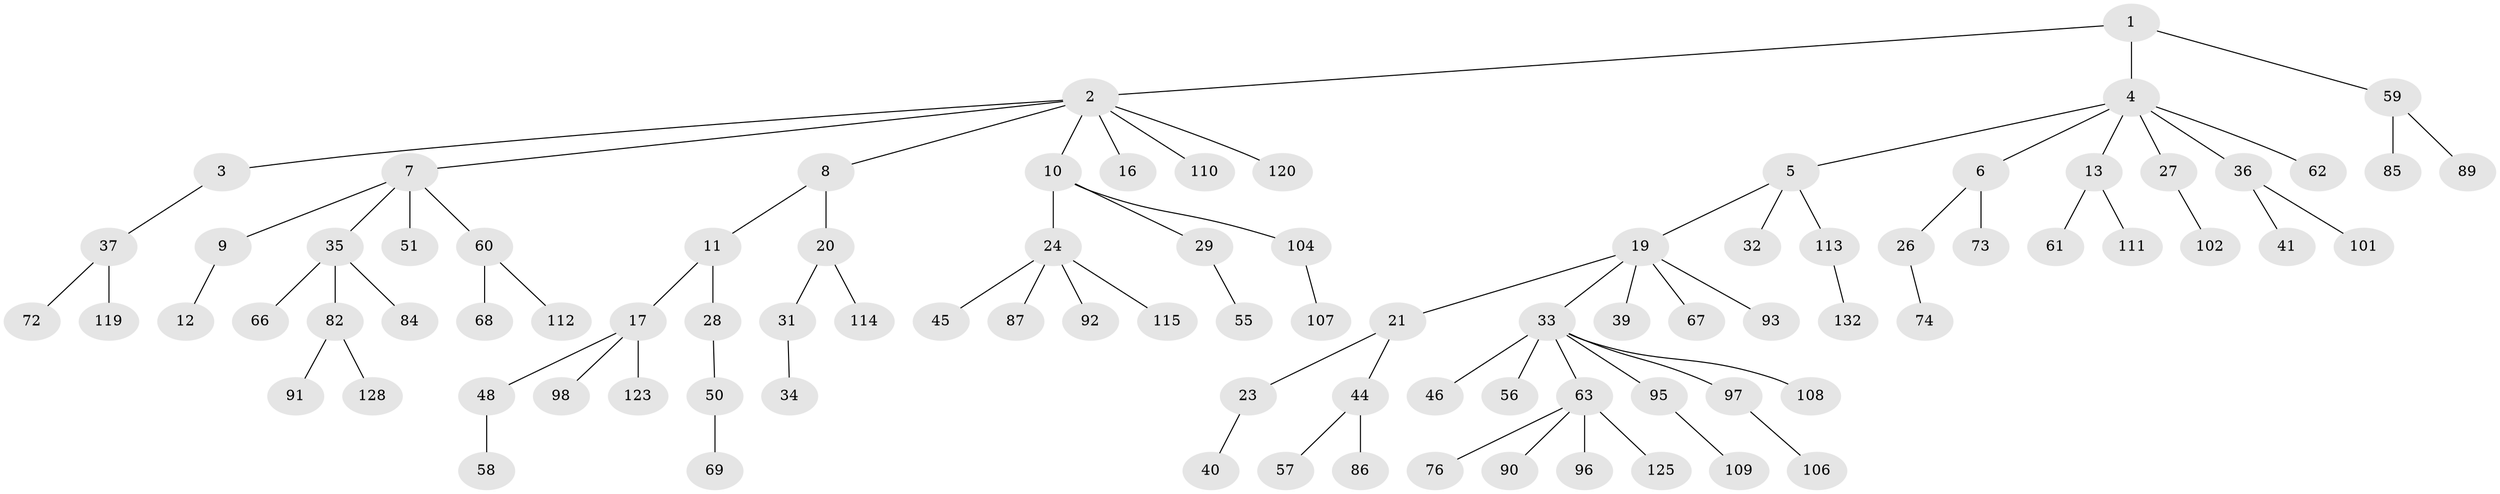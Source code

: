 // original degree distribution, {4: 0.09848484848484848, 8: 0.015151515151515152, 2: 0.2196969696969697, 6: 0.015151515151515152, 3: 0.12878787878787878, 1: 0.5151515151515151, 5: 0.007575757575757576}
// Generated by graph-tools (version 1.1) at 2025/42/03/06/25 10:42:04]
// undirected, 90 vertices, 89 edges
graph export_dot {
graph [start="1"]
  node [color=gray90,style=filled];
  1 [super="+77"];
  2 [super="+15"];
  3;
  4 [super="+25"];
  5;
  6 [super="+71"];
  7 [super="+30"];
  8 [super="+131"];
  9 [super="+70"];
  10 [super="+14"];
  11 [super="+42"];
  12;
  13 [super="+22"];
  16;
  17 [super="+18"];
  19 [super="+65"];
  20 [super="+116"];
  21 [super="+88"];
  23;
  24 [super="+43"];
  26 [super="+54"];
  27 [super="+94"];
  28;
  29 [super="+47"];
  31;
  32 [super="+78"];
  33 [super="+103"];
  34;
  35 [super="+49"];
  36 [super="+81"];
  37 [super="+38"];
  39;
  40;
  41;
  44 [super="+129"];
  45 [super="+118"];
  46 [super="+53"];
  48 [super="+100"];
  50 [super="+52"];
  51 [super="+79"];
  55 [super="+83"];
  56;
  57;
  58;
  59 [super="+105"];
  60 [super="+99"];
  61;
  62;
  63 [super="+64"];
  66;
  67 [super="+121"];
  68 [super="+75"];
  69;
  72;
  73 [super="+80"];
  74 [super="+130"];
  76;
  82 [super="+127"];
  84;
  85;
  86;
  87;
  89;
  90;
  91;
  92;
  93;
  95;
  96;
  97 [super="+126"];
  98;
  101;
  102;
  104;
  106;
  107;
  108;
  109;
  110;
  111;
  112;
  113 [super="+117"];
  114 [super="+122"];
  115;
  119;
  120;
  123 [super="+124"];
  125;
  128;
  132;
  1 -- 2;
  1 -- 4;
  1 -- 59;
  2 -- 3;
  2 -- 7;
  2 -- 8;
  2 -- 10;
  2 -- 16;
  2 -- 110;
  2 -- 120;
  3 -- 37;
  4 -- 5;
  4 -- 6;
  4 -- 13;
  4 -- 62;
  4 -- 27;
  4 -- 36;
  5 -- 19;
  5 -- 32;
  5 -- 113;
  6 -- 26;
  6 -- 73;
  7 -- 9;
  7 -- 51;
  7 -- 35;
  7 -- 60;
  8 -- 11;
  8 -- 20;
  9 -- 12;
  10 -- 24;
  10 -- 104;
  10 -- 29;
  11 -- 17;
  11 -- 28;
  13 -- 61;
  13 -- 111;
  17 -- 48;
  17 -- 123;
  17 -- 98;
  19 -- 21;
  19 -- 33;
  19 -- 39;
  19 -- 67;
  19 -- 93;
  20 -- 31;
  20 -- 114;
  21 -- 23;
  21 -- 44;
  23 -- 40;
  24 -- 45;
  24 -- 87;
  24 -- 92;
  24 -- 115;
  26 -- 74;
  27 -- 102;
  28 -- 50;
  29 -- 55;
  31 -- 34;
  33 -- 46;
  33 -- 56;
  33 -- 63;
  33 -- 95;
  33 -- 97;
  33 -- 108;
  35 -- 82;
  35 -- 84;
  35 -- 66;
  36 -- 41;
  36 -- 101;
  37 -- 119;
  37 -- 72;
  44 -- 57;
  44 -- 86;
  48 -- 58;
  50 -- 69;
  59 -- 85;
  59 -- 89;
  60 -- 68;
  60 -- 112;
  63 -- 96;
  63 -- 90;
  63 -- 76;
  63 -- 125;
  82 -- 91;
  82 -- 128;
  95 -- 109;
  97 -- 106;
  104 -- 107;
  113 -- 132;
}
